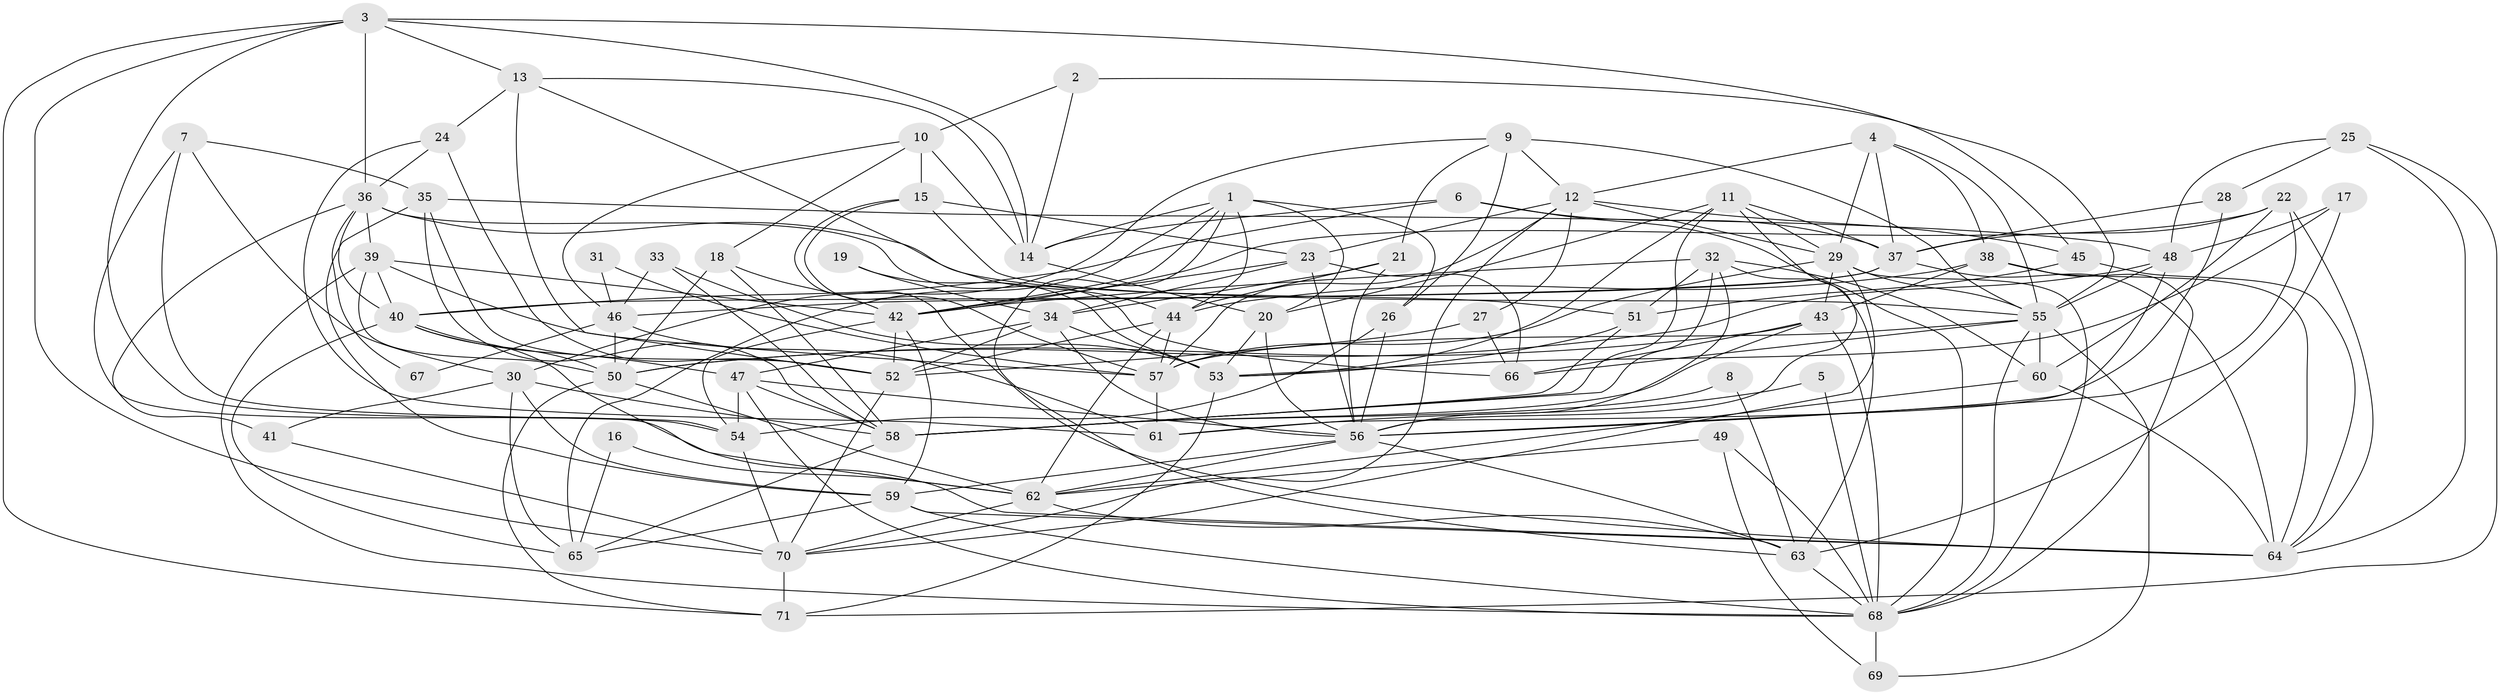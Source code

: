 // original degree distribution, {5: 0.11971830985915492, 4: 0.34507042253521125, 3: 0.2676056338028169, 6: 0.1267605633802817, 2: 0.1056338028169014, 7: 0.035211267605633804}
// Generated by graph-tools (version 1.1) at 2025/50/03/09/25 03:50:08]
// undirected, 71 vertices, 204 edges
graph export_dot {
graph [start="1"]
  node [color=gray90,style=filled];
  1;
  2;
  3;
  4;
  5;
  6;
  7;
  8;
  9;
  10;
  11;
  12;
  13;
  14;
  15;
  16;
  17;
  18;
  19;
  20;
  21;
  22;
  23;
  24;
  25;
  26;
  27;
  28;
  29;
  30;
  31;
  32;
  33;
  34;
  35;
  36;
  37;
  38;
  39;
  40;
  41;
  42;
  43;
  44;
  45;
  46;
  47;
  48;
  49;
  50;
  51;
  52;
  53;
  54;
  55;
  56;
  57;
  58;
  59;
  60;
  61;
  62;
  63;
  64;
  65;
  66;
  67;
  68;
  69;
  70;
  71;
  1 -- 14 [weight=1.0];
  1 -- 20 [weight=1.0];
  1 -- 26 [weight=1.0];
  1 -- 42 [weight=1.0];
  1 -- 44 [weight=1.0];
  1 -- 63 [weight=1.0];
  1 -- 65 [weight=1.0];
  2 -- 10 [weight=1.0];
  2 -- 14 [weight=1.0];
  2 -- 55 [weight=1.0];
  3 -- 13 [weight=1.0];
  3 -- 14 [weight=1.0];
  3 -- 36 [weight=1.0];
  3 -- 45 [weight=1.0];
  3 -- 54 [weight=1.0];
  3 -- 70 [weight=1.0];
  3 -- 71 [weight=1.0];
  4 -- 12 [weight=2.0];
  4 -- 29 [weight=1.0];
  4 -- 37 [weight=1.0];
  4 -- 38 [weight=1.0];
  4 -- 55 [weight=1.0];
  5 -- 61 [weight=1.0];
  5 -- 68 [weight=1.0];
  6 -- 14 [weight=1.0];
  6 -- 37 [weight=1.0];
  6 -- 40 [weight=1.0];
  6 -- 68 [weight=1.0];
  7 -- 30 [weight=1.0];
  7 -- 35 [weight=1.0];
  7 -- 54 [weight=1.0];
  7 -- 62 [weight=1.0];
  8 -- 58 [weight=1.0];
  8 -- 63 [weight=1.0];
  9 -- 12 [weight=1.0];
  9 -- 21 [weight=1.0];
  9 -- 26 [weight=1.0];
  9 -- 30 [weight=1.0];
  9 -- 55 [weight=1.0];
  10 -- 14 [weight=1.0];
  10 -- 15 [weight=1.0];
  10 -- 18 [weight=1.0];
  10 -- 46 [weight=1.0];
  11 -- 20 [weight=1.0];
  11 -- 29 [weight=1.0];
  11 -- 37 [weight=1.0];
  11 -- 53 [weight=1.0];
  11 -- 56 [weight=1.0];
  11 -- 58 [weight=1.0];
  12 -- 23 [weight=1.0];
  12 -- 27 [weight=1.0];
  12 -- 29 [weight=1.0];
  12 -- 45 [weight=1.0];
  12 -- 57 [weight=1.0];
  12 -- 70 [weight=1.0];
  13 -- 14 [weight=1.0];
  13 -- 24 [weight=1.0];
  13 -- 44 [weight=1.0];
  13 -- 52 [weight=1.0];
  14 -- 20 [weight=1.0];
  15 -- 23 [weight=1.0];
  15 -- 55 [weight=1.0];
  15 -- 57 [weight=1.0];
  15 -- 64 [weight=1.0];
  16 -- 62 [weight=1.0];
  16 -- 65 [weight=1.0];
  17 -- 48 [weight=1.0];
  17 -- 53 [weight=1.0];
  17 -- 63 [weight=1.0];
  18 -- 42 [weight=1.0];
  18 -- 50 [weight=1.0];
  18 -- 58 [weight=1.0];
  19 -- 34 [weight=1.0];
  19 -- 53 [weight=1.0];
  20 -- 53 [weight=1.0];
  20 -- 56 [weight=2.0];
  21 -- 34 [weight=1.0];
  21 -- 44 [weight=1.0];
  21 -- 56 [weight=2.0];
  22 -- 37 [weight=1.0];
  22 -- 42 [weight=1.0];
  22 -- 56 [weight=1.0];
  22 -- 60 [weight=1.0];
  22 -- 64 [weight=1.0];
  23 -- 34 [weight=1.0];
  23 -- 42 [weight=1.0];
  23 -- 56 [weight=1.0];
  23 -- 66 [weight=1.0];
  24 -- 36 [weight=1.0];
  24 -- 52 [weight=1.0];
  24 -- 61 [weight=1.0];
  25 -- 28 [weight=1.0];
  25 -- 48 [weight=1.0];
  25 -- 64 [weight=1.0];
  25 -- 71 [weight=1.0];
  26 -- 54 [weight=1.0];
  26 -- 56 [weight=1.0];
  27 -- 52 [weight=1.0];
  27 -- 66 [weight=1.0];
  28 -- 37 [weight=1.0];
  28 -- 61 [weight=1.0];
  29 -- 43 [weight=1.0];
  29 -- 55 [weight=1.0];
  29 -- 57 [weight=1.0];
  29 -- 68 [weight=1.0];
  29 -- 70 [weight=1.0];
  30 -- 41 [weight=1.0];
  30 -- 58 [weight=1.0];
  30 -- 59 [weight=1.0];
  30 -- 65 [weight=1.0];
  31 -- 46 [weight=1.0];
  31 -- 57 [weight=1.0];
  32 -- 42 [weight=1.0];
  32 -- 51 [weight=1.0];
  32 -- 56 [weight=1.0];
  32 -- 58 [weight=1.0];
  32 -- 60 [weight=1.0];
  32 -- 63 [weight=1.0];
  33 -- 46 [weight=1.0];
  33 -- 53 [weight=1.0];
  33 -- 58 [weight=1.0];
  34 -- 47 [weight=1.0];
  34 -- 52 [weight=1.0];
  34 -- 53 [weight=1.0];
  34 -- 56 [weight=1.0];
  35 -- 48 [weight=1.0];
  35 -- 52 [weight=1.0];
  35 -- 58 [weight=1.0];
  35 -- 59 [weight=1.0];
  36 -- 39 [weight=1.0];
  36 -- 40 [weight=1.0];
  36 -- 41 [weight=1.0];
  36 -- 51 [weight=1.0];
  36 -- 66 [weight=1.0];
  36 -- 67 [weight=1.0];
  37 -- 40 [weight=1.0];
  37 -- 46 [weight=1.0];
  37 -- 64 [weight=1.0];
  38 -- 43 [weight=1.0];
  38 -- 44 [weight=1.0];
  38 -- 64 [weight=1.0];
  38 -- 68 [weight=1.0];
  39 -- 40 [weight=1.0];
  39 -- 42 [weight=1.0];
  39 -- 50 [weight=1.0];
  39 -- 57 [weight=1.0];
  39 -- 68 [weight=1.0];
  40 -- 47 [weight=1.0];
  40 -- 50 [weight=1.0];
  40 -- 64 [weight=1.0];
  40 -- 65 [weight=1.0];
  41 -- 70 [weight=1.0];
  42 -- 52 [weight=1.0];
  42 -- 54 [weight=1.0];
  42 -- 59 [weight=1.0];
  43 -- 50 [weight=1.0];
  43 -- 58 [weight=1.0];
  43 -- 66 [weight=1.0];
  43 -- 68 [weight=1.0];
  44 -- 52 [weight=1.0];
  44 -- 57 [weight=1.0];
  44 -- 62 [weight=1.0];
  45 -- 51 [weight=1.0];
  45 -- 64 [weight=1.0];
  46 -- 50 [weight=1.0];
  46 -- 61 [weight=1.0];
  46 -- 67 [weight=1.0];
  47 -- 54 [weight=1.0];
  47 -- 56 [weight=1.0];
  47 -- 58 [weight=1.0];
  47 -- 68 [weight=1.0];
  48 -- 50 [weight=1.0];
  48 -- 55 [weight=1.0];
  48 -- 56 [weight=1.0];
  49 -- 62 [weight=1.0];
  49 -- 68 [weight=1.0];
  49 -- 69 [weight=1.0];
  50 -- 62 [weight=1.0];
  50 -- 71 [weight=1.0];
  51 -- 53 [weight=1.0];
  51 -- 58 [weight=1.0];
  52 -- 70 [weight=1.0];
  53 -- 71 [weight=1.0];
  54 -- 70 [weight=1.0];
  55 -- 57 [weight=1.0];
  55 -- 60 [weight=1.0];
  55 -- 66 [weight=1.0];
  55 -- 68 [weight=1.0];
  55 -- 69 [weight=1.0];
  56 -- 59 [weight=1.0];
  56 -- 62 [weight=1.0];
  56 -- 63 [weight=1.0];
  57 -- 61 [weight=1.0];
  58 -- 65 [weight=1.0];
  59 -- 64 [weight=1.0];
  59 -- 65 [weight=1.0];
  59 -- 68 [weight=1.0];
  60 -- 62 [weight=1.0];
  60 -- 64 [weight=1.0];
  62 -- 63 [weight=1.0];
  62 -- 70 [weight=1.0];
  63 -- 68 [weight=1.0];
  68 -- 69 [weight=1.0];
  70 -- 71 [weight=1.0];
}
